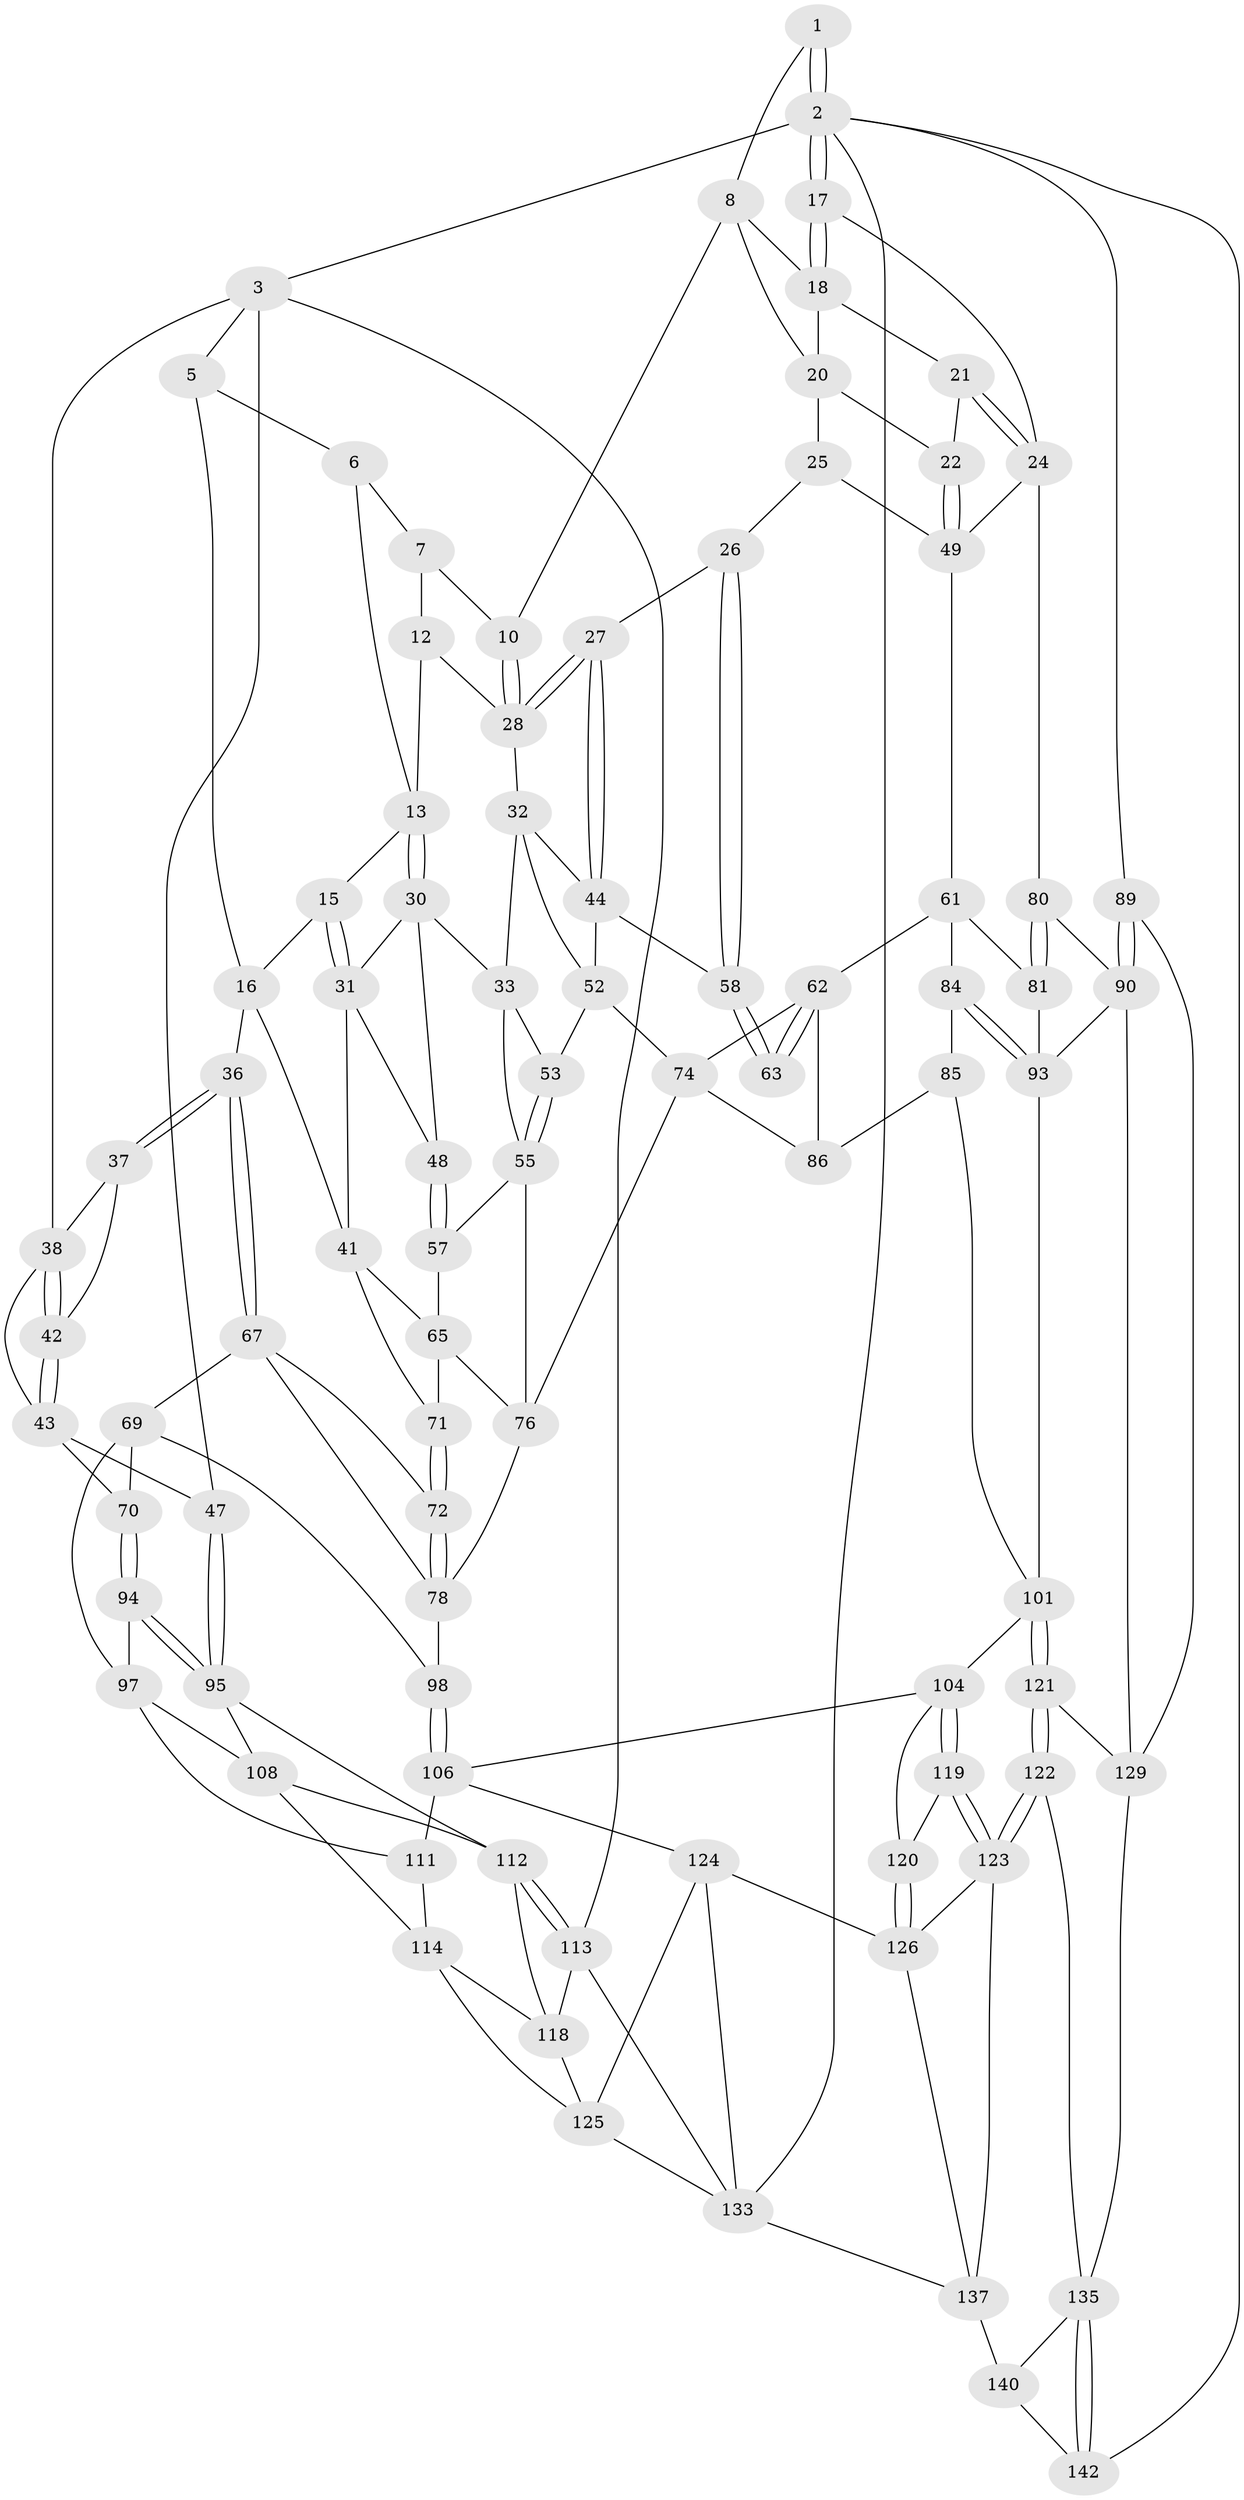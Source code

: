 // original degree distribution, {3: 0.013986013986013986, 6: 0.22377622377622378, 5: 0.5174825174825175, 4: 0.24475524475524477}
// Generated by graph-tools (version 1.1) at 2025/11/02/27/25 16:11:59]
// undirected, 88 vertices, 193 edges
graph export_dot {
graph [start="1"]
  node [color=gray90,style=filled];
  1 [pos="+0.9214447636458264+0"];
  2 [pos="+1+0",super="+88"];
  3 [pos="+0+0",super="+4"];
  5 [pos="+0.2035442564902273+0"];
  6 [pos="+0.5095006671917598+0"];
  7 [pos="+0.7097499377825933+0",super="+11"];
  8 [pos="+0.7991940100164511+0.07261025059325175",super="+9"];
  10 [pos="+0.7504621284301465+0.10301856397129737"];
  12 [pos="+0.5676442424335688+0.09828989378268199"];
  13 [pos="+0.5593181964921479+0.09482202578040619",super="+14"];
  15 [pos="+0.3929383074953652+0.10722111804641225"];
  16 [pos="+0.35768521084531446+0.10220078915749815",super="+35"];
  17 [pos="+1+0"];
  18 [pos="+0.9039650693140526+0.053681041153439996",super="+19"];
  20 [pos="+0.8243017870168553+0.1257757986576477",super="+23"];
  21 [pos="+0.9117937967611095+0.18761969949714113"];
  22 [pos="+0.8878901028640063+0.21266049616862762"];
  24 [pos="+1+0.09973388450449926",super="+51"];
  25 [pos="+0.7804483868535891+0.23777513864587702"];
  26 [pos="+0.7780237559315073+0.23792231959466503"];
  27 [pos="+0.7777296229003158+0.23783297364184244"];
  28 [pos="+0.7310056414827107+0.130025242077665",super="+29"];
  30 [pos="+0.5066544864106924+0.19208024556335662",super="+34"];
  31 [pos="+0.48158278143311894+0.20492865324319823",super="+40"];
  32 [pos="+0.63082126644062+0.22006207106098222",super="+45"];
  33 [pos="+0.6078732855800656+0.24491072733323388",super="+54"];
  36 [pos="+0.3032894662431673+0.2312531172465115"];
  37 [pos="+0.25910851116438854+0.21827923525697365"];
  38 [pos="+0.03808272615810699+0",super="+39"];
  41 [pos="+0.43348980119839864+0.2556088030603948",super="+66"];
  42 [pos="+0.13551854662717797+0.2529734670732345"];
  43 [pos="+0.06940051872134048+0.365247817204875",super="+46"];
  44 [pos="+0.7364978189927408+0.26591235718792056",super="+60"];
  47 [pos="+0+0.4372512364463261"];
  48 [pos="+0.5671279697712647+0.29222109294977006"];
  49 [pos="+0.9012138731545769+0.28680000696638597",super="+50"];
  52 [pos="+0.6769417851978404+0.319024099350238",super="+64"];
  53 [pos="+0.6757741254891919+0.31998632826855"];
  55 [pos="+0.631252239717239+0.37419311425851476",super="+56"];
  57 [pos="+0.566157529940355+0.30212839516948714"];
  58 [pos="+0.7810818654360737+0.25011673545432916",super="+59"];
  61 [pos="+0.8986233664907795+0.38530450851595727",super="+82"];
  62 [pos="+0.8798162486558471+0.38970746398550277",super="+79"];
  63 [pos="+0.8515146731332203+0.36311847112055134"];
  65 [pos="+0.4638557978731936+0.3042310601774664",super="+73"];
  67 [pos="+0.2943114131451491+0.3142726714748768",super="+68"];
  69 [pos="+0.17882492362203647+0.4251276749918559",super="+96"];
  70 [pos="+0.15145831021024497+0.41880743686167626"];
  71 [pos="+0.42069604920431236+0.3395189538937409"];
  72 [pos="+0.41547327530351447+0.35049268804031675"];
  74 [pos="+0.7519673612281641+0.38520010861763104",super="+75"];
  76 [pos="+0.580582997896591+0.47859142177140446",super="+77"];
  78 [pos="+0.4559681870245997+0.5051278056822351",super="+83"];
  80 [pos="+1+0.3945163303228362",super="+91"];
  81 [pos="+0.9619847185722932+0.40366207614386634",super="+92"];
  84 [pos="+0.8711934862424223+0.5415892681784092"];
  85 [pos="+0.8158616973235836+0.5149853495299753",super="+99"];
  86 [pos="+0.8122551924703065+0.4698908064772997",super="+87"];
  89 [pos="+1+1"];
  90 [pos="+1+0.7831855275318728",super="+103"];
  93 [pos="+0.9036374348987904+0.5734194098349054",super="+100"];
  94 [pos="+0.11386406265235342+0.5688420882536986"];
  95 [pos="+0+0.5492696808043609",super="+109"];
  97 [pos="+0.15891738752286802+0.6204871838639645",super="+107"];
  98 [pos="+0.37944854019047985+0.5802788762262909"];
  101 [pos="+0.7538076517409501+0.6982491690798872",super="+102"];
  104 [pos="+0.6505397529203976+0.7000328103968859",super="+105"];
  106 [pos="+0.3756957309252862+0.6830840323973326",super="+110"];
  108 [pos="+0.12655276981525207+0.6785831967301967",super="+115"];
  111 [pos="+0.3700147849052861+0.6870135691856755"];
  112 [pos="+0+0.7713489733780727",super="+116"];
  113 [pos="+0+0.8987274104569071"];
  114 [pos="+0.2528918492028162+0.7503590860560587",super="+117"];
  118 [pos="+0.13433756064789454+0.8955943002063304",super="+132"];
  119 [pos="+0.6010142763153992+0.8047662391706404"];
  120 [pos="+0.493522027222517+0.8030154480891417"];
  121 [pos="+0.8041555827094439+0.7769878237067954"];
  122 [pos="+0.6429863647735995+0.8971876313983721"];
  123 [pos="+0.6123384215503471+0.8982552441286981",super="+130"];
  124 [pos="+0.36451144588547324+0.8442047123577031",super="+128"];
  125 [pos="+0.29820746977152557+0.8720825941829047",super="+131"];
  126 [pos="+0.4743288759409562+0.8739147174481928",super="+127"];
  129 [pos="+0.8242087116270556+0.7965099366974273",super="+134"];
  133 [pos="+0.24173139113145373+1",super="+138"];
  135 [pos="+0.8160994303563243+0.9013029714707429",super="+136"];
  137 [pos="+0.42352871237807693+1",super="+139"];
  140 [pos="+0.7113573917882131+0.9760817597606423",super="+141"];
  142 [pos="+0.8368680834408105+0.9728284224553406",super="+143"];
  1 -- 2;
  1 -- 2;
  1 -- 8;
  2 -- 3;
  2 -- 17;
  2 -- 17;
  2 -- 89;
  2 -- 133;
  2 -- 142;
  3 -- 47;
  3 -- 113;
  3 -- 5;
  3 -- 38;
  5 -- 6;
  5 -- 16;
  6 -- 7;
  6 -- 13;
  7 -- 10;
  7 -- 12;
  8 -- 18;
  8 -- 10;
  8 -- 20;
  10 -- 28;
  10 -- 28;
  12 -- 13;
  12 -- 28;
  13 -- 30;
  13 -- 30;
  13 -- 15;
  15 -- 16;
  15 -- 31;
  15 -- 31;
  16 -- 41;
  16 -- 36;
  17 -- 18;
  17 -- 18;
  17 -- 24;
  18 -- 20;
  18 -- 21;
  20 -- 25;
  20 -- 22;
  21 -- 22;
  21 -- 24;
  21 -- 24;
  22 -- 49;
  22 -- 49;
  24 -- 49;
  24 -- 80;
  25 -- 26;
  25 -- 49;
  26 -- 27;
  26 -- 58;
  26 -- 58;
  27 -- 28;
  27 -- 28;
  27 -- 44;
  27 -- 44;
  28 -- 32;
  30 -- 31;
  30 -- 48;
  30 -- 33;
  31 -- 48;
  31 -- 41;
  32 -- 33;
  32 -- 44;
  32 -- 52;
  33 -- 53;
  33 -- 55;
  36 -- 37;
  36 -- 37;
  36 -- 67;
  36 -- 67;
  37 -- 38;
  37 -- 42;
  38 -- 42;
  38 -- 42;
  38 -- 43;
  41 -- 65;
  41 -- 71;
  42 -- 43;
  42 -- 43;
  43 -- 70;
  43 -- 47;
  44 -- 58;
  44 -- 52;
  47 -- 95;
  47 -- 95;
  48 -- 57;
  48 -- 57;
  49 -- 61;
  52 -- 53;
  52 -- 74;
  53 -- 55;
  53 -- 55;
  55 -- 57;
  55 -- 76;
  57 -- 65;
  58 -- 63 [weight=2];
  58 -- 63;
  61 -- 62;
  61 -- 81;
  61 -- 84;
  62 -- 63;
  62 -- 63;
  62 -- 86;
  62 -- 74;
  65 -- 76;
  65 -- 71;
  67 -- 72;
  67 -- 69;
  67 -- 78;
  69 -- 70;
  69 -- 97;
  69 -- 98;
  70 -- 94;
  70 -- 94;
  71 -- 72;
  71 -- 72;
  72 -- 78;
  72 -- 78;
  74 -- 76;
  74 -- 86;
  76 -- 78;
  78 -- 98;
  80 -- 81 [weight=2];
  80 -- 81;
  80 -- 90;
  81 -- 93;
  84 -- 85;
  84 -- 93;
  84 -- 93;
  85 -- 86 [weight=2];
  85 -- 101;
  89 -- 90;
  89 -- 90;
  89 -- 129;
  90 -- 129;
  90 -- 93;
  93 -- 101;
  94 -- 95;
  94 -- 95;
  94 -- 97;
  95 -- 112;
  95 -- 108;
  97 -- 108;
  97 -- 111;
  98 -- 106;
  98 -- 106;
  101 -- 121;
  101 -- 121;
  101 -- 104;
  104 -- 119;
  104 -- 119;
  104 -- 106;
  104 -- 120;
  106 -- 124;
  106 -- 111;
  108 -- 112;
  108 -- 114;
  111 -- 114;
  112 -- 113;
  112 -- 113;
  112 -- 118;
  113 -- 118;
  113 -- 133;
  114 -- 125;
  114 -- 118;
  118 -- 125;
  119 -- 120;
  119 -- 123;
  119 -- 123;
  120 -- 126;
  120 -- 126;
  121 -- 122;
  121 -- 122;
  121 -- 129;
  122 -- 123;
  122 -- 123;
  122 -- 135;
  123 -- 126;
  123 -- 137;
  124 -- 125;
  124 -- 133;
  124 -- 126;
  125 -- 133;
  126 -- 137;
  129 -- 135;
  133 -- 137;
  135 -- 142;
  135 -- 142;
  135 -- 140;
  137 -- 140;
  140 -- 142 [weight=2];
}
